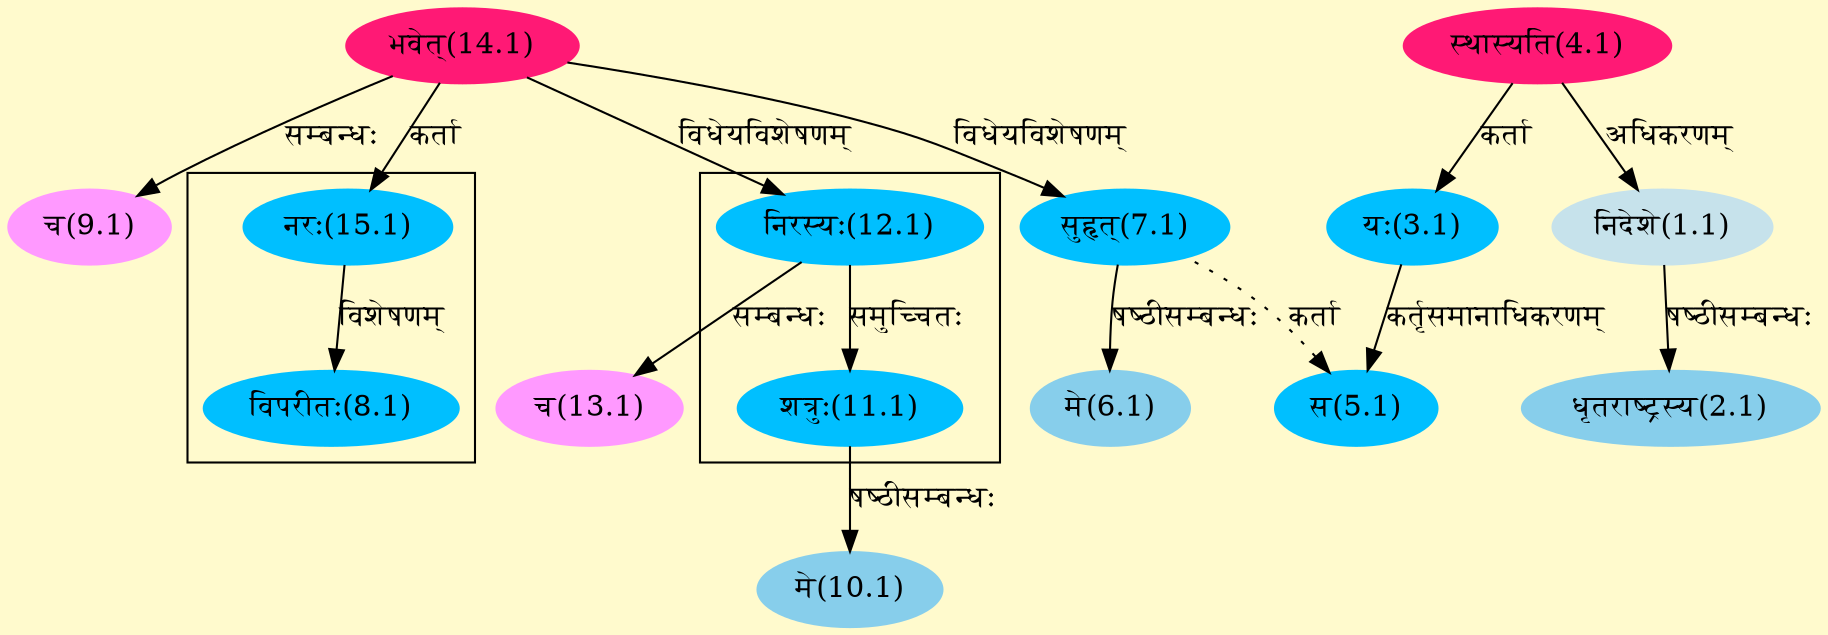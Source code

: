 digraph G{
rankdir=BT;
 compound=true;
 bgcolor="lemonchiffon1";

subgraph cluster_1{
Node8_1 [style=filled, color="#00BFFF" label = "विपरीतः(8.1)"]
Node15_1 [style=filled, color="#00BFFF" label = "नरः(15.1)"]

}

subgraph cluster_2{
Node11_1 [style=filled, color="#00BFFF" label = "शत्रुः(11.1)"]
Node12_1 [style=filled, color="#00BFFF" label = "निरस्यः(12.1)"]

}
Node1_1 [style=filled, color="#C6E2EB" label = "निदेशे(1.1)"]
Node4_1 [style=filled, color="#FF1975" label = "स्थास्यति(4.1)"]
Node2_1 [style=filled, color="#87CEEB" label = "धृतराष्ट्रस्य(2.1)"]
Node3_1 [style=filled, color="#00BFFF" label = "यः(3.1)"]
Node5_1 [style=filled, color="#00BFFF" label = "स(5.1)"]
Node7_1 [style=filled, color="#00BFFF" label = "सुहृत्(7.1)"]
Node6_1 [style=filled, color="#87CEEB" label = "मे(6.1)"]
Node14_1 [style=filled, color="#FF1975" label = "भवेत्(14.1)"]
Node9_1 [style=filled, color="#FF99FF" label = "च(9.1)"]
Node10_1 [style=filled, color="#87CEEB" label = "मे(10.1)"]
Node11_1 [style=filled, color="#00BFFF" label = "शत्रुः(11.1)"]
Node12_1 [style=filled, color="#00BFFF" label = "निरस्यः(12.1)"]
Node13_1 [style=filled, color="#FF99FF" label = "च(13.1)"]
Node15_1 [style=filled, color="#00BFFF" label = "नरः(15.1)"]
/* Start of Relations section */

Node1_1 -> Node4_1 [  label="अधिकरणम्"  dir="back" ]
Node2_1 -> Node1_1 [  label="षष्ठीसम्बन्धः"  dir="back" ]
Node3_1 -> Node4_1 [  label="कर्ता"  dir="back" ]
Node5_1 -> Node3_1 [  label="कर्तृसमानाधिकरणम्"  dir="back" ]
Node5_1 -> Node7_1 [ style=dotted label="कर्ता"  dir="back" ]
Node6_1 -> Node7_1 [  label="षष्ठीसम्बन्धः"  dir="back" ]
Node7_1 -> Node14_1 [  label="विधेयविशेषणम्"  dir="back" ]
Node8_1 -> Node15_1 [  label="विशेषणम्"  dir="back" ]
Node9_1 -> Node14_1 [  label="सम्बन्धः"  dir="back" ]
Node10_1 -> Node11_1 [  label="षष्ठीसम्बन्धः"  dir="back" ]
Node11_1 -> Node12_1 [  label="समुच्चितः"  dir="back" ]
Node12_1 -> Node14_1 [  label="विधेयविशेषणम्"  dir="back" ]
Node13_1 -> Node12_1 [  label="सम्बन्धः"  dir="back" ]
Node15_1 -> Node14_1 [  label="कर्ता"  dir="back" ]
}

